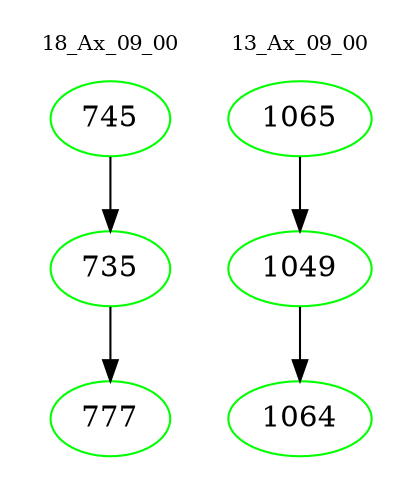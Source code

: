 digraph{
subgraph cluster_0 {
color = white
label = "18_Ax_09_00";
fontsize=10;
T0_745 [label="745", color="green"]
T0_745 -> T0_735 [color="black"]
T0_735 [label="735", color="green"]
T0_735 -> T0_777 [color="black"]
T0_777 [label="777", color="green"]
}
subgraph cluster_1 {
color = white
label = "13_Ax_09_00";
fontsize=10;
T1_1065 [label="1065", color="green"]
T1_1065 -> T1_1049 [color="black"]
T1_1049 [label="1049", color="green"]
T1_1049 -> T1_1064 [color="black"]
T1_1064 [label="1064", color="green"]
}
}
